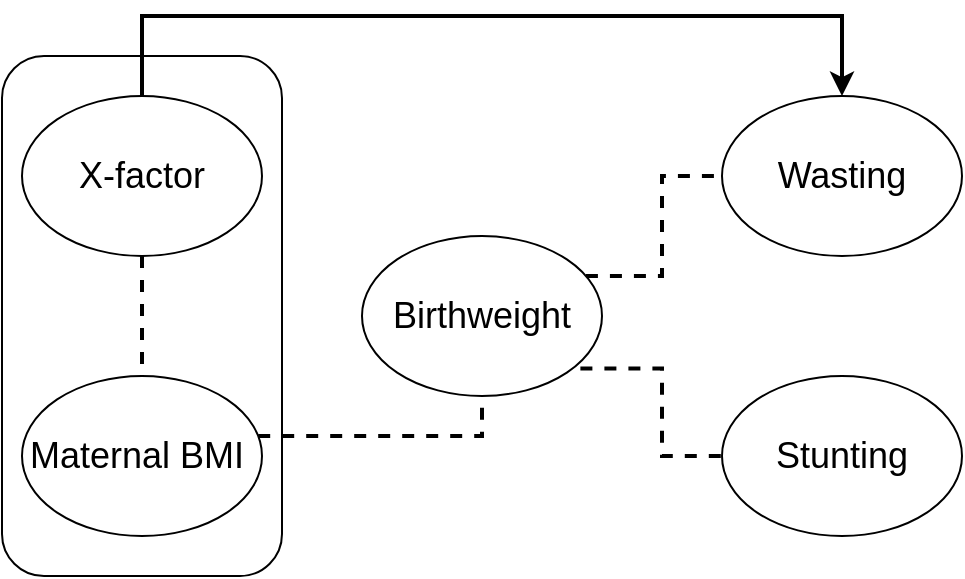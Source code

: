 <mxfile version="15.4.0" type="device"><diagram id="P9Rfb9QCg5AZ5kVIqm9e" name="Page-1"><mxGraphModel dx="1998" dy="980" grid="1" gridSize="10" guides="1" tooltips="1" connect="1" arrows="1" fold="1" page="1" pageScale="1" pageWidth="850" pageHeight="1100" math="0" shadow="0"><root><mxCell id="0"/><mxCell id="1" parent="0"/><mxCell id="5xDhguOdQUhgQswhzNIW-5" value="" style="rounded=1;whiteSpace=wrap;html=1;fontSize=18;strokeWidth=1;" vertex="1" parent="1"><mxGeometry x="30" y="250" width="140" height="260" as="geometry"/></mxCell><mxCell id="5xDhguOdQUhgQswhzNIW-7" style="edgeStyle=orthogonalEdgeStyle;rounded=0;orthogonalLoop=1;jettySize=auto;html=1;exitX=0.5;exitY=1;exitDx=0;exitDy=0;entryX=0.5;entryY=0;entryDx=0;entryDy=0;strokeColor=default;endArrow=none;endFill=0;dashed=1;fontSize=18;strokeWidth=2;" edge="1" parent="1" source="5xDhguOdQUhgQswhzNIW-3" target="5xDhguOdQUhgQswhzNIW-4"><mxGeometry relative="1" as="geometry"/></mxCell><mxCell id="5xDhguOdQUhgQswhzNIW-18" style="edgeStyle=orthogonalEdgeStyle;rounded=0;orthogonalLoop=1;jettySize=auto;html=1;entryX=0.5;entryY=0;entryDx=0;entryDy=0;fontSize=18;endArrow=classic;endFill=1;strokeColor=default;strokeWidth=2;" edge="1" parent="1" source="5xDhguOdQUhgQswhzNIW-3" target="5xDhguOdQUhgQswhzNIW-14"><mxGeometry relative="1" as="geometry"><Array as="points"><mxPoint x="100" y="230"/><mxPoint x="450" y="230"/></Array></mxGeometry></mxCell><mxCell id="5xDhguOdQUhgQswhzNIW-3" value="X-factor" style="ellipse;whiteSpace=wrap;html=1;fontSize=18;strokeWidth=1;" vertex="1" parent="1"><mxGeometry x="40" y="270" width="120" height="80" as="geometry"/></mxCell><mxCell id="5xDhguOdQUhgQswhzNIW-12" style="edgeStyle=orthogonalEdgeStyle;rounded=0;orthogonalLoop=1;jettySize=auto;html=1;entryX=0.5;entryY=1;entryDx=0;entryDy=0;dashed=1;endArrow=none;endFill=0;strokeColor=default;fontSize=18;strokeWidth=2;" edge="1" parent="1" source="5xDhguOdQUhgQswhzNIW-4" target="5xDhguOdQUhgQswhzNIW-8"><mxGeometry relative="1" as="geometry"><Array as="points"><mxPoint x="270" y="440"/></Array></mxGeometry></mxCell><mxCell id="5xDhguOdQUhgQswhzNIW-4" value="Maternal BMI&amp;nbsp;" style="ellipse;whiteSpace=wrap;html=1;fontSize=18;strokeWidth=1;" vertex="1" parent="1"><mxGeometry x="40" y="410" width="120" height="80" as="geometry"/></mxCell><mxCell id="5xDhguOdQUhgQswhzNIW-15" style="edgeStyle=orthogonalEdgeStyle;rounded=0;orthogonalLoop=1;jettySize=auto;html=1;entryX=0;entryY=0.5;entryDx=0;entryDy=0;dashed=1;endArrow=none;endFill=0;strokeColor=default;exitX=0.833;exitY=0.25;exitDx=0;exitDy=0;exitPerimeter=0;fontSize=18;strokeWidth=2;" edge="1" parent="1" source="5xDhguOdQUhgQswhzNIW-8" target="5xDhguOdQUhgQswhzNIW-14"><mxGeometry relative="1" as="geometry"/></mxCell><mxCell id="5xDhguOdQUhgQswhzNIW-17" style="edgeStyle=orthogonalEdgeStyle;rounded=0;orthogonalLoop=1;jettySize=auto;html=1;exitX=0.91;exitY=0.828;exitDx=0;exitDy=0;entryX=0;entryY=0.5;entryDx=0;entryDy=0;dashed=1;endArrow=none;endFill=0;strokeColor=default;exitPerimeter=0;fontSize=18;strokeWidth=2;" edge="1" parent="1" source="5xDhguOdQUhgQswhzNIW-8" target="5xDhguOdQUhgQswhzNIW-13"><mxGeometry relative="1" as="geometry"/></mxCell><mxCell id="5xDhguOdQUhgQswhzNIW-8" value="Birthweight" style="ellipse;whiteSpace=wrap;html=1;fontSize=18;strokeWidth=1;" vertex="1" parent="1"><mxGeometry x="210" y="340" width="120" height="80" as="geometry"/></mxCell><mxCell id="5xDhguOdQUhgQswhzNIW-13" value="Stunting" style="ellipse;whiteSpace=wrap;html=1;fontSize=18;strokeWidth=1;" vertex="1" parent="1"><mxGeometry x="390" y="410" width="120" height="80" as="geometry"/></mxCell><mxCell id="5xDhguOdQUhgQswhzNIW-14" value="Wasting" style="ellipse;whiteSpace=wrap;html=1;fontSize=18;strokeWidth=1;" vertex="1" parent="1"><mxGeometry x="390" y="270" width="120" height="80" as="geometry"/></mxCell></root></mxGraphModel></diagram></mxfile>